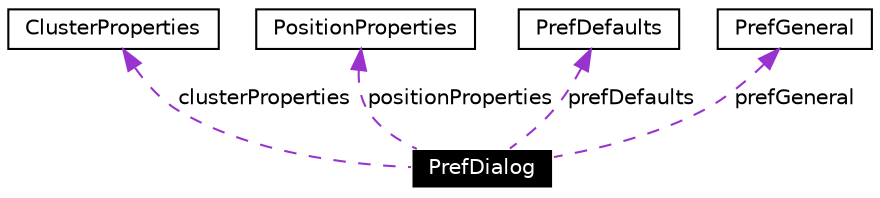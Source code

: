 digraph G
{
  edge [fontname="Helvetica",fontsize=10,labelfontname="Helvetica",labelfontsize=10];
  node [fontname="Helvetica",fontsize=10,shape=record];
  Node1 [label="PrefDialog",height=0.2,width=0.4,color="white", fillcolor="black", style="filled" fontcolor="white"];
  Node2 -> Node1 [dir=back,color="darkorchid3",fontsize=10,style="dashed",label="clusterProperties",fontname="Helvetica"];
  Node2 [label="ClusterProperties",height=0.2,width=0.4,color="black", fillcolor="white", style="filled",URL="$classClusterProperties.html"];
  Node3 -> Node1 [dir=back,color="darkorchid3",fontsize=10,style="dashed",label="positionProperties",fontname="Helvetica"];
  Node3 [label="PositionProperties",height=0.2,width=0.4,color="black", fillcolor="white", style="filled",URL="$classPositionProperties.html"];
  Node4 -> Node1 [dir=back,color="darkorchid3",fontsize=10,style="dashed",label="prefDefaults",fontname="Helvetica"];
  Node4 [label="PrefDefaults",height=0.2,width=0.4,color="black", fillcolor="white", style="filled",URL="$classPrefDefaults.html"];
  Node5 -> Node1 [dir=back,color="darkorchid3",fontsize=10,style="dashed",label="prefGeneral",fontname="Helvetica"];
  Node5 [label="PrefGeneral",height=0.2,width=0.4,color="black", fillcolor="white", style="filled",URL="$classPrefGeneral.html"];
}
